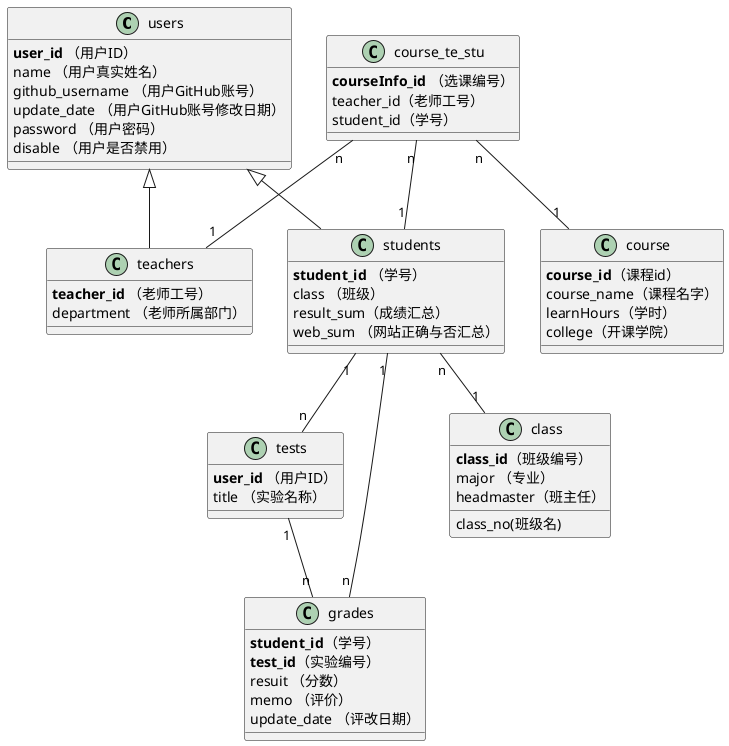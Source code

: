 @startuml
class users{
   <b>user_id</b> （用户ID）
   name （用户真实姓名）
   github_username （用户GitHub账号）
   update_date （用户GitHub账号修改日期）
   password （用户密码）
   disable （用户是否禁用）

}
class students{
    <b>student_id</b> （学号）
     class （班级）
     result_sum（成绩汇总）
     web_sum （网站正确与否汇总）

}
class teachers{
    <b>teacher_id</b> （老师工号）
     department （老师所属部门）
}
class grades{
    <b>student_id</b>（学号）
    <b>test_id</b>（实验编号）
    resuit （分数）
    memo （评价）
    update_date （评改日期）
}
class tests {
   <b>user_id</b> （用户ID）
    title （实验名称）
}
class class{
    <b>class_id</b>（班级编号）
    major （专业）
    headmaster（班主任）
    class_no(班级名)
}
class course{
    <b>course_id</b>（课程id）
    course_name（课程名字）
    learnHours（学时）
    college（开课学院）
}
class course_te_stu{
    <b>courseInfo_id</b> （选课编号）
    teacher_id（老师工号）
    student_id（学号）
}
users <|-- students
users <|-- teachers
students "n" -- "1"class
students "1"  -- "n" tests
course_te_stu "n" --"1" course
course_te_stu "n" -- "1" students
course_te_stu "n" -- "1" teachers
students"1" --  "n"grades
tests"1" --  "n"grades
@enduml